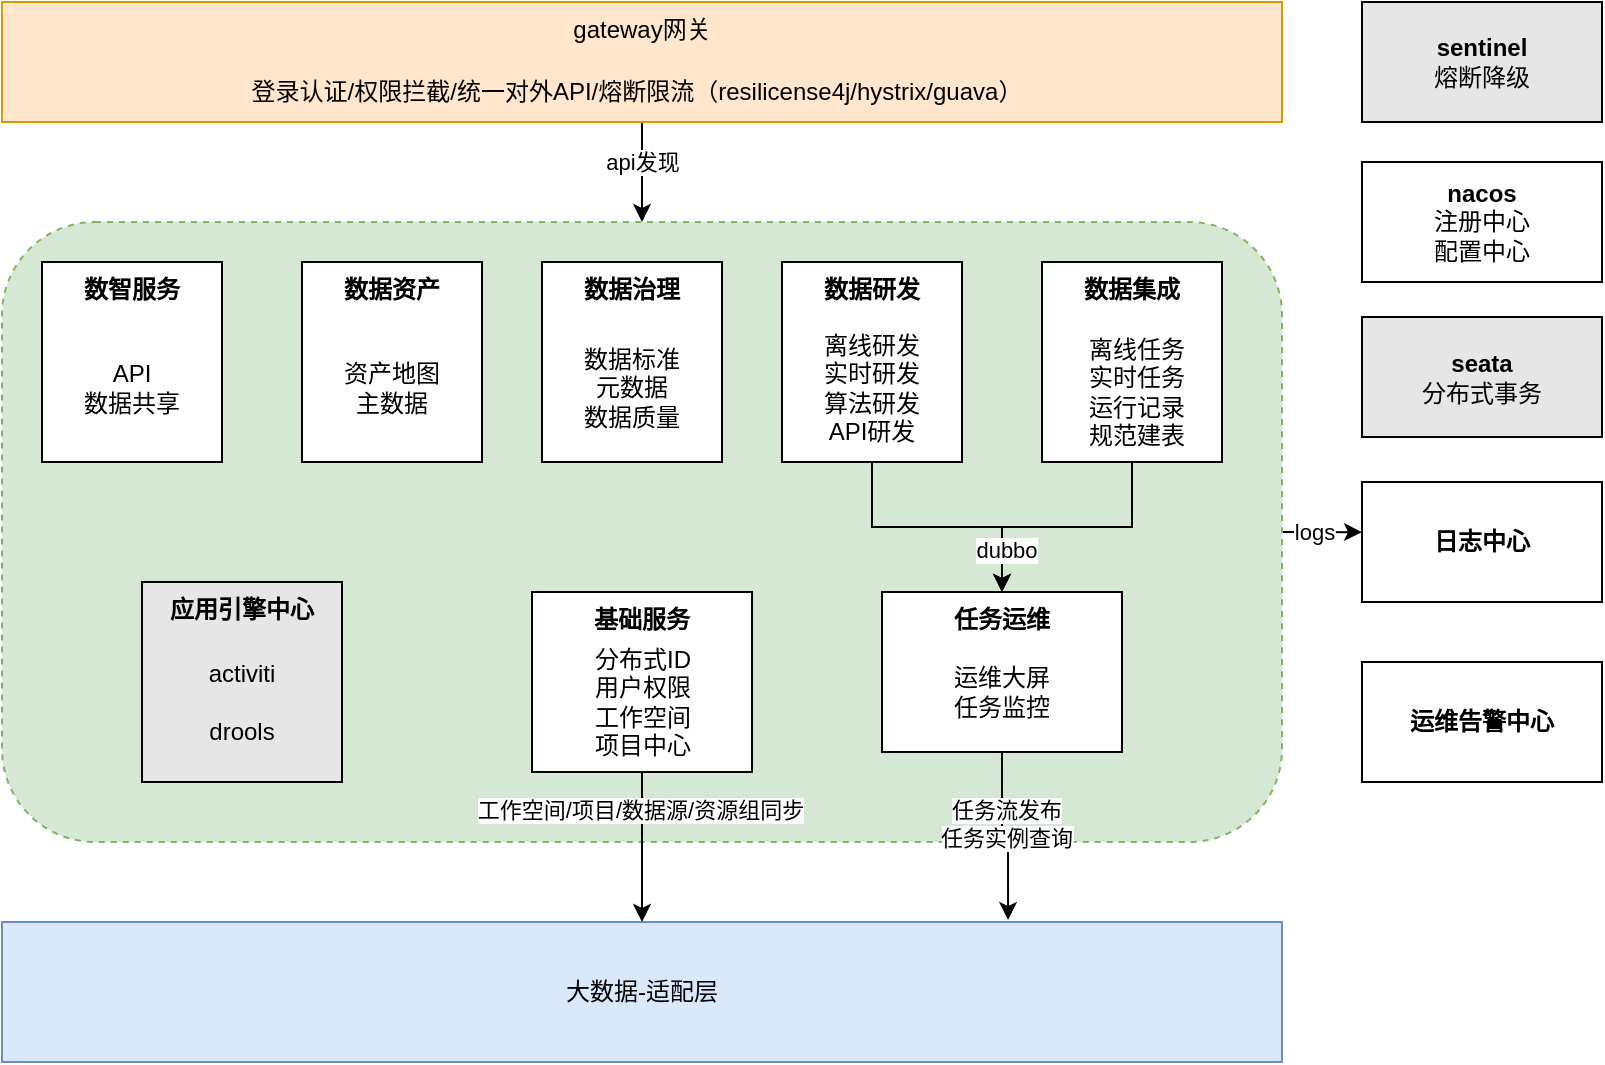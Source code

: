 <mxfile version="16.2.6" type="github">
  <diagram id="0DkvYxW-jrH4pXN9hQSn" name="Page-1">
    <mxGraphModel dx="946" dy="614" grid="1" gridSize="10" guides="1" tooltips="1" connect="1" arrows="1" fold="1" page="1" pageScale="1" pageWidth="827" pageHeight="1169" math="0" shadow="0">
      <root>
        <mxCell id="0" />
        <mxCell id="1" parent="0" />
        <mxCell id="krKJFWs0MbuUQecWiT6b-23" value="" style="edgeStyle=orthogonalEdgeStyle;rounded=0;orthogonalLoop=1;jettySize=auto;html=1;entryX=0.5;entryY=0;entryDx=0;entryDy=0;" edge="1" parent="1" source="krKJFWs0MbuUQecWiT6b-1" target="krKJFWs0MbuUQecWiT6b-4">
          <mxGeometry relative="1" as="geometry" />
        </mxCell>
        <mxCell id="krKJFWs0MbuUQecWiT6b-24" value="api发现" style="edgeLabel;html=1;align=center;verticalAlign=middle;resizable=0;points=[];" vertex="1" connectable="0" parent="krKJFWs0MbuUQecWiT6b-23">
          <mxGeometry x="-0.6" y="-1" relative="1" as="geometry">
            <mxPoint x="1" y="10" as="offset" />
          </mxGeometry>
        </mxCell>
        <mxCell id="krKJFWs0MbuUQecWiT6b-1" value="gateway网关" style="rounded=0;whiteSpace=wrap;html=1;verticalAlign=top;fillColor=#ffe6cc;strokeColor=#d79b00;" vertex="1" parent="1">
          <mxGeometry x="80" y="40" width="640" height="60" as="geometry" />
        </mxCell>
        <mxCell id="krKJFWs0MbuUQecWiT6b-2" value="&lt;b&gt;nacos&lt;/b&gt;&lt;br&gt;注册中心&lt;br&gt;配置中心" style="rounded=0;whiteSpace=wrap;html=1;" vertex="1" parent="1">
          <mxGeometry x="760" y="120" width="120" height="60" as="geometry" />
        </mxCell>
        <mxCell id="krKJFWs0MbuUQecWiT6b-3" value="大数据-适配层" style="rounded=0;whiteSpace=wrap;html=1;fillColor=#dae8fc;strokeColor=#6c8ebf;" vertex="1" parent="1">
          <mxGeometry x="80" y="500" width="640" height="70" as="geometry" />
        </mxCell>
        <mxCell id="krKJFWs0MbuUQecWiT6b-38" value="" style="edgeStyle=orthogonalEdgeStyle;rounded=0;orthogonalLoop=1;jettySize=auto;html=1;exitX=1;exitY=0.5;exitDx=0;exitDy=0;" edge="1" parent="1" source="krKJFWs0MbuUQecWiT6b-4">
          <mxGeometry relative="1" as="geometry">
            <mxPoint x="760" y="305.1" as="targetPoint" />
          </mxGeometry>
        </mxCell>
        <mxCell id="krKJFWs0MbuUQecWiT6b-39" value="logs" style="edgeLabel;html=1;align=center;verticalAlign=middle;resizable=0;points=[];" vertex="1" connectable="0" parent="krKJFWs0MbuUQecWiT6b-38">
          <mxGeometry x="-0.212" relative="1" as="geometry">
            <mxPoint as="offset" />
          </mxGeometry>
        </mxCell>
        <mxCell id="krKJFWs0MbuUQecWiT6b-4" value="" style="rounded=1;whiteSpace=wrap;html=1;dashed=1;fillColor=#d5e8d4;strokeColor=#82b366;" vertex="1" parent="1">
          <mxGeometry x="80" y="150" width="640" height="310" as="geometry" />
        </mxCell>
        <mxCell id="krKJFWs0MbuUQecWiT6b-28" value="" style="edgeStyle=orthogonalEdgeStyle;rounded=0;orthogonalLoop=1;jettySize=auto;html=1;" edge="1" parent="1" source="krKJFWs0MbuUQecWiT6b-5" target="krKJFWs0MbuUQecWiT6b-11">
          <mxGeometry relative="1" as="geometry" />
        </mxCell>
        <mxCell id="krKJFWs0MbuUQecWiT6b-5" value="数据集成" style="rounded=0;whiteSpace=wrap;html=1;align=center;verticalAlign=top;fontStyle=1" vertex="1" parent="1">
          <mxGeometry x="600" y="170" width="90" height="100" as="geometry" />
        </mxCell>
        <mxCell id="krKJFWs0MbuUQecWiT6b-27" value="" style="edgeStyle=orthogonalEdgeStyle;rounded=0;orthogonalLoop=1;jettySize=auto;html=1;" edge="1" parent="1" source="krKJFWs0MbuUQecWiT6b-6" target="krKJFWs0MbuUQecWiT6b-11">
          <mxGeometry relative="1" as="geometry" />
        </mxCell>
        <mxCell id="krKJFWs0MbuUQecWiT6b-30" value="dubbo" style="edgeLabel;html=1;align=center;verticalAlign=middle;resizable=0;points=[];" vertex="1" connectable="0" parent="krKJFWs0MbuUQecWiT6b-27">
          <mxGeometry x="0.677" y="2" relative="1" as="geometry">
            <mxPoint as="offset" />
          </mxGeometry>
        </mxCell>
        <mxCell id="krKJFWs0MbuUQecWiT6b-6" value="数据研发" style="rounded=0;whiteSpace=wrap;html=1;align=center;verticalAlign=top;fontStyle=1" vertex="1" parent="1">
          <mxGeometry x="470" y="170" width="90" height="100" as="geometry" />
        </mxCell>
        <mxCell id="krKJFWs0MbuUQecWiT6b-7" value="数据治理" style="rounded=0;whiteSpace=wrap;html=1;align=center;verticalAlign=top;fontStyle=1" vertex="1" parent="1">
          <mxGeometry x="350" y="170" width="90" height="100" as="geometry" />
        </mxCell>
        <mxCell id="krKJFWs0MbuUQecWiT6b-9" value="数智服务" style="rounded=0;whiteSpace=wrap;html=1;align=center;verticalAlign=top;fontStyle=1" vertex="1" parent="1">
          <mxGeometry x="100" y="170" width="90" height="100" as="geometry" />
        </mxCell>
        <mxCell id="krKJFWs0MbuUQecWiT6b-10" value="&lt;b&gt;基础服务&lt;/b&gt;" style="rounded=0;whiteSpace=wrap;html=1;verticalAlign=top;" vertex="1" parent="1">
          <mxGeometry x="345" y="335" width="110" height="90" as="geometry" />
        </mxCell>
        <mxCell id="krKJFWs0MbuUQecWiT6b-15" value="" style="edgeStyle=orthogonalEdgeStyle;rounded=0;orthogonalLoop=1;jettySize=auto;html=1;entryX=0.786;entryY=-0.014;entryDx=0;entryDy=0;entryPerimeter=0;" edge="1" parent="1" source="krKJFWs0MbuUQecWiT6b-11" target="krKJFWs0MbuUQecWiT6b-3">
          <mxGeometry relative="1" as="geometry" />
        </mxCell>
        <mxCell id="krKJFWs0MbuUQecWiT6b-16" value="任务流发布" style="edgeLabel;html=1;align=center;verticalAlign=middle;resizable=0;points=[];" vertex="1" connectable="0" parent="krKJFWs0MbuUQecWiT6b-15">
          <mxGeometry x="-0.333" y="2" relative="1" as="geometry">
            <mxPoint as="offset" />
          </mxGeometry>
        </mxCell>
        <mxCell id="krKJFWs0MbuUQecWiT6b-17" value="任务实例查询" style="edgeLabel;html=1;align=center;verticalAlign=middle;resizable=0;points=[];" vertex="1" connectable="0" parent="krKJFWs0MbuUQecWiT6b-15">
          <mxGeometry x="0.022" relative="1" as="geometry">
            <mxPoint as="offset" />
          </mxGeometry>
        </mxCell>
        <mxCell id="krKJFWs0MbuUQecWiT6b-11" value="任务运维" style="rounded=0;whiteSpace=wrap;html=1;verticalAlign=top;fontStyle=1" vertex="1" parent="1">
          <mxGeometry x="520" y="335" width="120" height="80" as="geometry" />
        </mxCell>
        <mxCell id="krKJFWs0MbuUQecWiT6b-13" value="" style="endArrow=classic;html=1;rounded=0;entryX=0.5;entryY=0;entryDx=0;entryDy=0;exitX=0.5;exitY=1;exitDx=0;exitDy=0;" edge="1" parent="1" source="krKJFWs0MbuUQecWiT6b-10" target="krKJFWs0MbuUQecWiT6b-3">
          <mxGeometry width="50" height="50" relative="1" as="geometry">
            <mxPoint x="480" y="320" as="sourcePoint" />
            <mxPoint x="530" y="270" as="targetPoint" />
          </mxGeometry>
        </mxCell>
        <mxCell id="krKJFWs0MbuUQecWiT6b-18" value="工作空间/项目/数据源/资源组同步" style="edgeLabel;html=1;align=center;verticalAlign=middle;resizable=0;points=[];" vertex="1" connectable="0" parent="krKJFWs0MbuUQecWiT6b-13">
          <mxGeometry x="-0.244" relative="1" as="geometry">
            <mxPoint x="-1" y="-10" as="offset" />
          </mxGeometry>
        </mxCell>
        <mxCell id="krKJFWs0MbuUQecWiT6b-20" value="分布式ID&lt;br&gt;用户权限&lt;br&gt;工作空间&lt;br&gt;项目中心" style="text;html=1;strokeColor=none;fillColor=none;align=center;verticalAlign=middle;whiteSpace=wrap;rounded=0;dashed=1;" vertex="1" parent="1">
          <mxGeometry x="367.5" y="355" width="65" height="70" as="geometry" />
        </mxCell>
        <mxCell id="krKJFWs0MbuUQecWiT6b-8" value="数据资产" style="rounded=0;whiteSpace=wrap;html=1;align=center;verticalAlign=top;fontStyle=1" vertex="1" parent="1">
          <mxGeometry x="230" y="170" width="90" height="100" as="geometry" />
        </mxCell>
        <mxCell id="krKJFWs0MbuUQecWiT6b-31" value="登录认证/权限拦截/统一对外API/熔断限流（resilicense4j/hystrix/guava）" style="text;html=1;strokeColor=none;fillColor=none;align=center;verticalAlign=middle;whiteSpace=wrap;rounded=0;dashed=1;" vertex="1" parent="1">
          <mxGeometry x="175" y="80" width="445" height="10" as="geometry" />
        </mxCell>
        <mxCell id="krKJFWs0MbuUQecWiT6b-32" value="离线任务&lt;br&gt;实时任务&lt;br&gt;运行记录&lt;br&gt;规范建表" style="text;html=1;strokeColor=none;fillColor=none;align=center;verticalAlign=middle;whiteSpace=wrap;rounded=0;dashed=1;" vertex="1" parent="1">
          <mxGeometry x="615" y="200" width="65" height="70" as="geometry" />
        </mxCell>
        <mxCell id="krKJFWs0MbuUQecWiT6b-36" value="离线研发&lt;br&gt;实时研发&lt;br&gt;算法研发&lt;br&gt;API研发" style="text;html=1;strokeColor=none;fillColor=none;align=center;verticalAlign=middle;whiteSpace=wrap;rounded=0;" vertex="1" parent="1">
          <mxGeometry x="490" y="205" width="50" height="55" as="geometry" />
        </mxCell>
        <mxCell id="krKJFWs0MbuUQecWiT6b-40" value="运维大屏&lt;br&gt;任务监控" style="text;html=1;strokeColor=none;fillColor=none;align=center;verticalAlign=middle;whiteSpace=wrap;rounded=0;" vertex="1" parent="1">
          <mxGeometry x="550" y="360" width="60" height="50" as="geometry" />
        </mxCell>
        <mxCell id="krKJFWs0MbuUQecWiT6b-41" value="API&lt;br&gt;数据共享" style="text;html=1;strokeColor=none;fillColor=none;align=center;verticalAlign=middle;whiteSpace=wrap;rounded=0;" vertex="1" parent="1">
          <mxGeometry x="115" y="217.5" width="60" height="30" as="geometry" />
        </mxCell>
        <mxCell id="krKJFWs0MbuUQecWiT6b-42" value="资产地图&lt;br&gt;主数据" style="text;html=1;strokeColor=none;fillColor=none;align=center;verticalAlign=middle;whiteSpace=wrap;rounded=0;" vertex="1" parent="1">
          <mxGeometry x="245" y="218" width="60" height="30" as="geometry" />
        </mxCell>
        <mxCell id="krKJFWs0MbuUQecWiT6b-43" value="数据标准&lt;br&gt;元数据&lt;br&gt;数据质量" style="text;html=1;strokeColor=none;fillColor=none;align=center;verticalAlign=middle;whiteSpace=wrap;rounded=0;" vertex="1" parent="1">
          <mxGeometry x="365" y="218" width="60" height="30" as="geometry" />
        </mxCell>
        <mxCell id="krKJFWs0MbuUQecWiT6b-47" value="&lt;b&gt;sentinel&lt;/b&gt;&lt;br&gt;熔断降级" style="rounded=0;whiteSpace=wrap;html=1;fillColor=#E6E6E6;" vertex="1" parent="1">
          <mxGeometry x="760" y="40" width="120" height="60" as="geometry" />
        </mxCell>
        <mxCell id="krKJFWs0MbuUQecWiT6b-48" value="&lt;b&gt;seata&lt;/b&gt;&lt;br&gt;分布式事务" style="rounded=0;whiteSpace=wrap;html=1;fillColor=#E6E6E6;" vertex="1" parent="1">
          <mxGeometry x="760" y="197.5" width="120" height="60" as="geometry" />
        </mxCell>
        <mxCell id="krKJFWs0MbuUQecWiT6b-49" value="&lt;b&gt;日志中心&lt;/b&gt;" style="rounded=0;whiteSpace=wrap;html=1;" vertex="1" parent="1">
          <mxGeometry x="760" y="280" width="120" height="60" as="geometry" />
        </mxCell>
        <mxCell id="krKJFWs0MbuUQecWiT6b-50" value="&lt;b&gt;运维告警中心&lt;/b&gt;" style="rounded=0;whiteSpace=wrap;html=1;" vertex="1" parent="1">
          <mxGeometry x="760" y="370" width="120" height="60" as="geometry" />
        </mxCell>
        <mxCell id="krKJFWs0MbuUQecWiT6b-53" value="应用引擎中心" style="whiteSpace=wrap;html=1;aspect=fixed;fontStyle=1;verticalAlign=top;fillColor=#E6E6E6;" vertex="1" parent="1">
          <mxGeometry x="150" y="330" width="100" height="100" as="geometry" />
        </mxCell>
        <mxCell id="krKJFWs0MbuUQecWiT6b-54" value="activiti&lt;br&gt;&lt;br&gt;drools" style="text;html=1;strokeColor=none;fillColor=none;align=center;verticalAlign=middle;whiteSpace=wrap;rounded=0;" vertex="1" parent="1">
          <mxGeometry x="170" y="360" width="60" height="60" as="geometry" />
        </mxCell>
      </root>
    </mxGraphModel>
  </diagram>
</mxfile>
